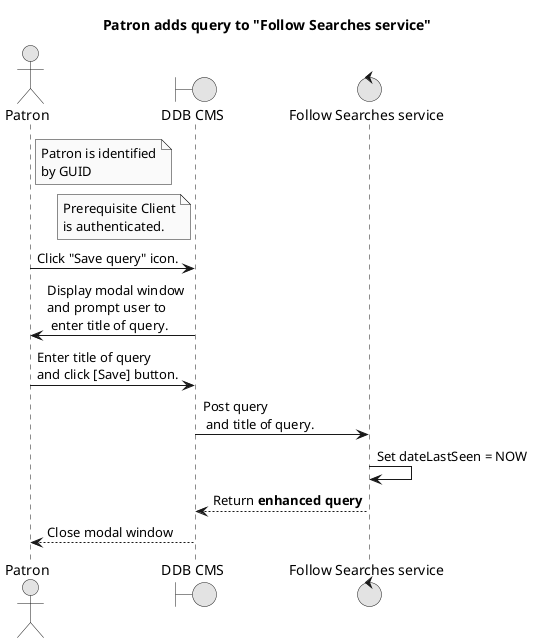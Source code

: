 @startuml
Title Patron adds query to "Follow Searches service"

'Skinparams
skinparam monochrome true

' Participants
actor       Patron
    note right of Patron
        Patron is identified
        by GUID
    end note
boundary    DDBCMS      as "DDB CMS"
    note left of DDBCMS
        Prerequisite Client
        is authenticated.
    end note
control     Follow      as "Follow Searches service"
'boundary   OPsearch    as "Open Platform /seach"

'Sequences
Patron -> DDBCMS: Click "Save query" icon.
Patron <- DDBCMS: Display modal window\nand prompt user to\n enter title of query.
Patron -> DDBCMS: Enter title of query\nand click [Save] button.

DDBCMS -> Follow: Post query\n and title of query.
Follow -> Follow: Set dateLastSeen = NOW

DDBCMS <-- Follow: Return **enhanced query**
Patron <-- DDBCMS: Close modal window

@enduml
